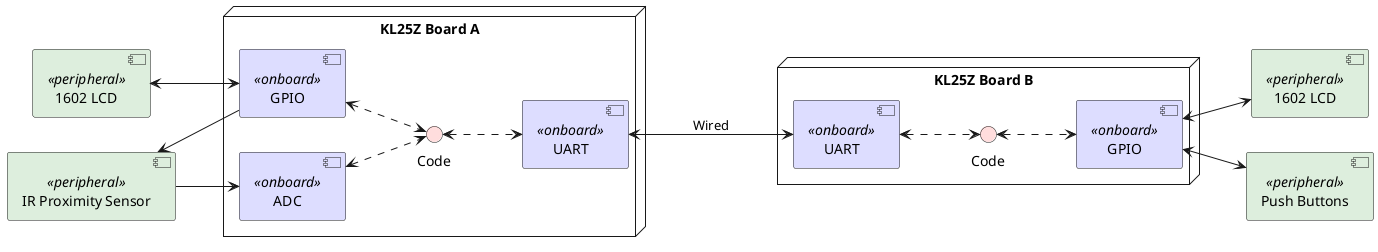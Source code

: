 @startuml

left to right direction

skinparam component {
        BackgroundColor<<peripheral>> #DDEEDD
        BackgroundColor<<onboard>> #DDDDFF
}
skinparam interface {
        BackgroundColor #FFDDDD
}

component "1602 LCD" as boardALCD <<peripheral>>
component "1602 LCD" as boardBLCD <<peripheral>>

component "IR Proximity Sensor" as irSensor <<peripheral>>

component "Push Buttons" as buttons <<peripheral>>

node "KL25Z Board A" as boardA {
        interface "Code" as boardACode

        component "UART" as boardAUART <<onboard>>
        component "GPIO" as boardAGPIO <<onboard>>
        component "ADC" as boardAADC <<onboard>>

        boardAGPIO <..> boardACode
        boardAADC <..> boardACode
        boardACode <..> boardAUART
}

node "KL25Z Board B" as boardB {
        interface "Code" as boardBCode

        component "UART" as boardBUART <<onboard>>
        component "GPIO" as boardBGPIO <<onboard>>

        boardBCode <..> boardBGPIO
        boardBUART <..> boardBCode 
}

' Interconnections
boardAUART <---> boardBUART : Wired

' Board A Connections
boardALCD <--> boardAGPIO
irSensor  <--  boardAGPIO
irSensor   --> boardAADC

' Board B Connections
boardBGPIO <--> boardBLCD
boardBGPIO <--> buttons

@enduml
